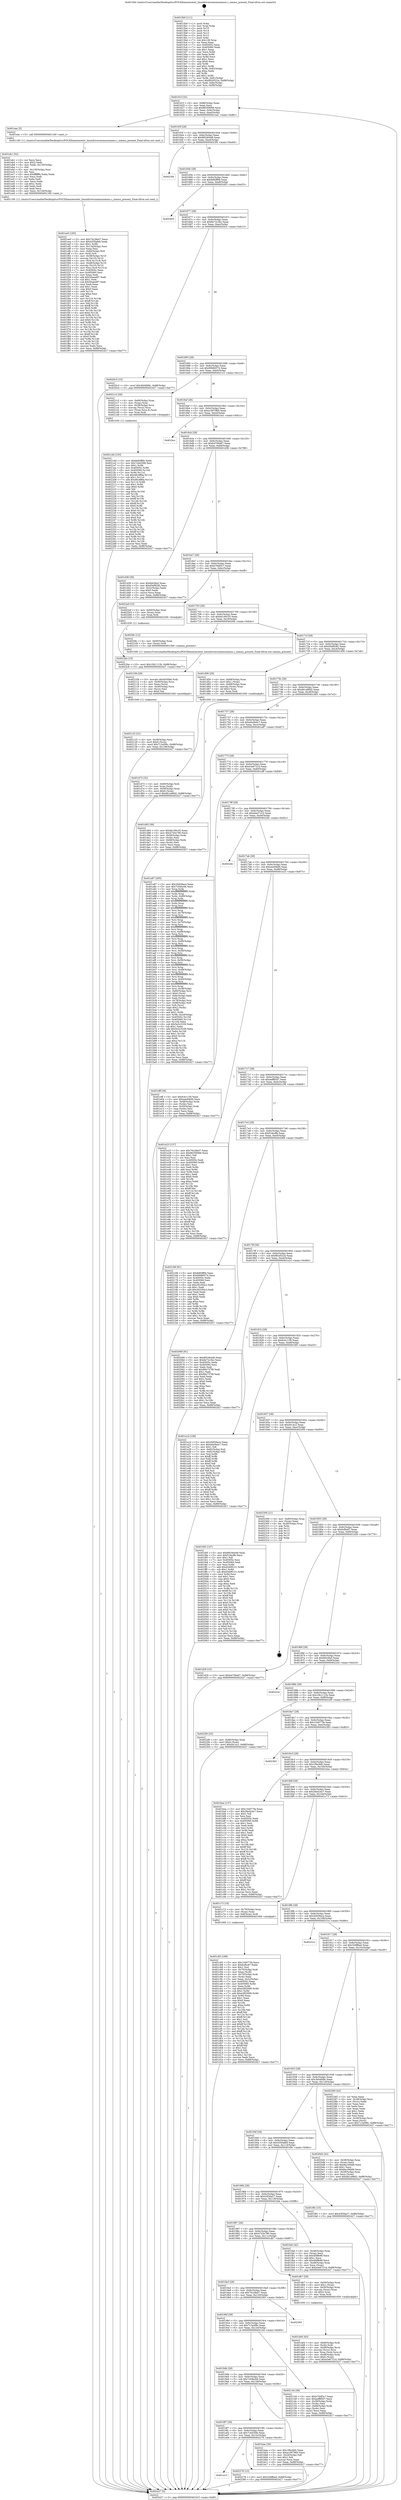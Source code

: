 digraph "0x4015b0" {
  label = "0x4015b0 (/mnt/c/Users/mathe/Desktop/tcc/POCII/binaries/extr_linuxdriversiommuiommu.c_iommu_present_Final-ollvm.out::main(0))"
  labelloc = "t"
  node[shape=record]

  Entry [label="",width=0.3,height=0.3,shape=circle,fillcolor=black,style=filled]
  "0x40161f" [label="{
     0x40161f [32]\l
     | [instrs]\l
     &nbsp;&nbsp;0x40161f \<+6\>: mov -0x88(%rbp),%eax\l
     &nbsp;&nbsp;0x401625 \<+2\>: mov %eax,%ecx\l
     &nbsp;&nbsp;0x401627 \<+6\>: sub $0x86359066,%ecx\l
     &nbsp;&nbsp;0x40162d \<+6\>: mov %eax,-0x9c(%rbp)\l
     &nbsp;&nbsp;0x401633 \<+6\>: mov %ecx,-0xa0(%rbp)\l
     &nbsp;&nbsp;0x401639 \<+6\>: je 0000000000401eac \<main+0x8fc\>\l
  }"]
  "0x401eac" [label="{
     0x401eac [5]\l
     | [instrs]\l
     &nbsp;&nbsp;0x401eac \<+5\>: call 0000000000401160 \<next_i\>\l
     | [calls]\l
     &nbsp;&nbsp;0x401160 \{1\} (/mnt/c/Users/mathe/Desktop/tcc/POCII/binaries/extr_linuxdriversiommuiommu.c_iommu_present_Final-ollvm.out::next_i)\l
  }"]
  "0x40163f" [label="{
     0x40163f [28]\l
     | [instrs]\l
     &nbsp;&nbsp;0x40163f \<+5\>: jmp 0000000000401644 \<main+0x94\>\l
     &nbsp;&nbsp;0x401644 \<+6\>: mov -0x9c(%rbp),%eax\l
     &nbsp;&nbsp;0x40164a \<+5\>: sub $0x89246448,%eax\l
     &nbsp;&nbsp;0x40164f \<+6\>: mov %eax,-0xa4(%rbp)\l
     &nbsp;&nbsp;0x401655 \<+6\>: je 00000000004023f4 \<main+0xe44\>\l
  }"]
  Exit [label="",width=0.3,height=0.3,shape=circle,fillcolor=black,style=filled,peripheries=2]
  "0x4023f4" [label="{
     0x4023f4\l
  }", style=dashed]
  "0x40165b" [label="{
     0x40165b [28]\l
     | [instrs]\l
     &nbsp;&nbsp;0x40165b \<+5\>: jmp 0000000000401660 \<main+0xb0\>\l
     &nbsp;&nbsp;0x401660 \<+6\>: mov -0x9c(%rbp),%eax\l
     &nbsp;&nbsp;0x401666 \<+5\>: sub $0x8df2ff0b,%eax\l
     &nbsp;&nbsp;0x40166b \<+6\>: mov %eax,-0xa8(%rbp)\l
     &nbsp;&nbsp;0x401671 \<+6\>: je 0000000000402403 \<main+0xe53\>\l
  }"]
  "0x4022be" [label="{
     0x4022be [15]\l
     | [instrs]\l
     &nbsp;&nbsp;0x4022be \<+10\>: movl $0x10b1112b,-0x88(%rbp)\l
     &nbsp;&nbsp;0x4022c8 \<+5\>: jmp 0000000000402427 \<main+0xe77\>\l
  }"]
  "0x402403" [label="{
     0x402403\l
  }", style=dashed]
  "0x401677" [label="{
     0x401677 [28]\l
     | [instrs]\l
     &nbsp;&nbsp;0x401677 \<+5\>: jmp 000000000040167c \<main+0xcc\>\l
     &nbsp;&nbsp;0x40167c \<+6\>: mov -0x9c(%rbp),%eax\l
     &nbsp;&nbsp;0x401682 \<+5\>: sub $0x8e72c3bc,%eax\l
     &nbsp;&nbsp;0x401687 \<+6\>: mov %eax,-0xac(%rbp)\l
     &nbsp;&nbsp;0x40168d \<+6\>: je 00000000004020c3 \<main+0xb13\>\l
  }"]
  "0x401a13" [label="{
     0x401a13\l
  }", style=dashed]
  "0x4020c3" [label="{
     0x4020c3 [15]\l
     | [instrs]\l
     &nbsp;&nbsp;0x4020c3 \<+10\>: movl $0x3b04fd9c,-0x88(%rbp)\l
     &nbsp;&nbsp;0x4020cd \<+5\>: jmp 0000000000402427 \<main+0xe77\>\l
  }"]
  "0x401693" [label="{
     0x401693 [28]\l
     | [instrs]\l
     &nbsp;&nbsp;0x401693 \<+5\>: jmp 0000000000401698 \<main+0xe8\>\l
     &nbsp;&nbsp;0x401698 \<+6\>: mov -0x9c(%rbp),%eax\l
     &nbsp;&nbsp;0x40169e \<+5\>: sub $0x90666574,%eax\l
     &nbsp;&nbsp;0x4016a3 \<+6\>: mov %eax,-0xb0(%rbp)\l
     &nbsp;&nbsp;0x4016a9 \<+6\>: je 00000000004021c3 \<main+0xc13\>\l
  }"]
  "0x402276" [label="{
     0x402276 [15]\l
     | [instrs]\l
     &nbsp;&nbsp;0x402276 \<+10\>: movl $0x326ffba4,-0x88(%rbp)\l
     &nbsp;&nbsp;0x402280 \<+5\>: jmp 0000000000402427 \<main+0xe77\>\l
  }"]
  "0x4021c3" [label="{
     0x4021c3 [26]\l
     | [instrs]\l
     &nbsp;&nbsp;0x4021c3 \<+4\>: mov -0x60(%rbp),%rax\l
     &nbsp;&nbsp;0x4021c7 \<+3\>: mov (%rax),%rax\l
     &nbsp;&nbsp;0x4021ca \<+4\>: mov -0x38(%rbp),%rcx\l
     &nbsp;&nbsp;0x4021ce \<+3\>: movslq (%rcx),%rcx\l
     &nbsp;&nbsp;0x4021d1 \<+4\>: mov (%rax,%rcx,8),%rax\l
     &nbsp;&nbsp;0x4021d5 \<+3\>: mov %rax,%rdi\l
     &nbsp;&nbsp;0x4021d8 \<+5\>: call 0000000000401030 \<free@plt\>\l
     | [calls]\l
     &nbsp;&nbsp;0x401030 \{1\} (unknown)\l
  }"]
  "0x4016af" [label="{
     0x4016af [28]\l
     | [instrs]\l
     &nbsp;&nbsp;0x4016af \<+5\>: jmp 00000000004016b4 \<main+0x104\>\l
     &nbsp;&nbsp;0x4016b4 \<+6\>: mov -0x9c(%rbp),%eax\l
     &nbsp;&nbsp;0x4016ba \<+5\>: sub $0xa1907960,%eax\l
     &nbsp;&nbsp;0x4016bf \<+6\>: mov %eax,-0xb4(%rbp)\l
     &nbsp;&nbsp;0x4016c5 \<+6\>: je 0000000000401bcc \<main+0x61c\>\l
  }"]
  "0x4021dd" [label="{
     0x4021dd [153]\l
     | [instrs]\l
     &nbsp;&nbsp;0x4021dd \<+5\>: mov $0x8df2ff0b,%edx\l
     &nbsp;&nbsp;0x4021e2 \<+5\>: mov $0x7cb435fd,%esi\l
     &nbsp;&nbsp;0x4021e7 \<+3\>: mov $0x1,%r8b\l
     &nbsp;&nbsp;0x4021ea \<+8\>: mov 0x40505c,%r9d\l
     &nbsp;&nbsp;0x4021f2 \<+8\>: mov 0x405060,%r10d\l
     &nbsp;&nbsp;0x4021fa \<+3\>: mov %r9d,%r11d\l
     &nbsp;&nbsp;0x4021fd \<+7\>: sub $0x48c4ffda,%r11d\l
     &nbsp;&nbsp;0x402204 \<+4\>: sub $0x1,%r11d\l
     &nbsp;&nbsp;0x402208 \<+7\>: add $0x48c4ffda,%r11d\l
     &nbsp;&nbsp;0x40220f \<+4\>: imul %r11d,%r9d\l
     &nbsp;&nbsp;0x402213 \<+4\>: and $0x1,%r9d\l
     &nbsp;&nbsp;0x402217 \<+4\>: cmp $0x0,%r9d\l
     &nbsp;&nbsp;0x40221b \<+3\>: sete %bl\l
     &nbsp;&nbsp;0x40221e \<+4\>: cmp $0xa,%r10d\l
     &nbsp;&nbsp;0x402222 \<+4\>: setl %r14b\l
     &nbsp;&nbsp;0x402226 \<+3\>: mov %bl,%r15b\l
     &nbsp;&nbsp;0x402229 \<+4\>: xor $0xff,%r15b\l
     &nbsp;&nbsp;0x40222d \<+3\>: mov %r14b,%r12b\l
     &nbsp;&nbsp;0x402230 \<+4\>: xor $0xff,%r12b\l
     &nbsp;&nbsp;0x402234 \<+4\>: xor $0x0,%r8b\l
     &nbsp;&nbsp;0x402238 \<+3\>: mov %r15b,%r13b\l
     &nbsp;&nbsp;0x40223b \<+4\>: and $0x0,%r13b\l
     &nbsp;&nbsp;0x40223f \<+3\>: and %r8b,%bl\l
     &nbsp;&nbsp;0x402242 \<+3\>: mov %r12b,%al\l
     &nbsp;&nbsp;0x402245 \<+2\>: and $0x0,%al\l
     &nbsp;&nbsp;0x402247 \<+3\>: and %r8b,%r14b\l
     &nbsp;&nbsp;0x40224a \<+3\>: or %bl,%r13b\l
     &nbsp;&nbsp;0x40224d \<+3\>: or %r14b,%al\l
     &nbsp;&nbsp;0x402250 \<+3\>: xor %al,%r13b\l
     &nbsp;&nbsp;0x402253 \<+3\>: or %r12b,%r15b\l
     &nbsp;&nbsp;0x402256 \<+4\>: xor $0xff,%r15b\l
     &nbsp;&nbsp;0x40225a \<+4\>: or $0x0,%r8b\l
     &nbsp;&nbsp;0x40225e \<+3\>: and %r8b,%r15b\l
     &nbsp;&nbsp;0x402261 \<+3\>: or %r15b,%r13b\l
     &nbsp;&nbsp;0x402264 \<+4\>: test $0x1,%r13b\l
     &nbsp;&nbsp;0x402268 \<+3\>: cmovne %esi,%edx\l
     &nbsp;&nbsp;0x40226b \<+6\>: mov %edx,-0x88(%rbp)\l
     &nbsp;&nbsp;0x402271 \<+5\>: jmp 0000000000402427 \<main+0xe77\>\l
  }"]
  "0x401bcc" [label="{
     0x401bcc\l
  }", style=dashed]
  "0x4016cb" [label="{
     0x4016cb [28]\l
     | [instrs]\l
     &nbsp;&nbsp;0x4016cb \<+5\>: jmp 00000000004016d0 \<main+0x120\>\l
     &nbsp;&nbsp;0x4016d0 \<+6\>: mov -0x9c(%rbp),%eax\l
     &nbsp;&nbsp;0x4016d6 \<+5\>: sub $0xb4709a67,%eax\l
     &nbsp;&nbsp;0x4016db \<+6\>: mov %eax,-0xb8(%rbp)\l
     &nbsp;&nbsp;0x4016e1 \<+6\>: je 0000000000401d38 \<main+0x788\>\l
  }"]
  "0x402125" [label="{
     0x402125 [31]\l
     | [instrs]\l
     &nbsp;&nbsp;0x402125 \<+4\>: mov -0x38(%rbp),%rcx\l
     &nbsp;&nbsp;0x402129 \<+6\>: movl $0x0,(%rcx)\l
     &nbsp;&nbsp;0x40212f \<+10\>: movl $0x713a5f9c,-0x88(%rbp)\l
     &nbsp;&nbsp;0x402139 \<+6\>: mov %eax,-0x138(%rbp)\l
     &nbsp;&nbsp;0x40213f \<+5\>: jmp 0000000000402427 \<main+0xe77\>\l
  }"]
  "0x401d38" [label="{
     0x401d38 [30]\l
     | [instrs]\l
     &nbsp;&nbsp;0x401d38 \<+5\>: mov $0xfd428a5,%eax\l
     &nbsp;&nbsp;0x401d3d \<+5\>: mov $0xd5ef9282,%ecx\l
     &nbsp;&nbsp;0x401d42 \<+3\>: mov -0x2c(%rbp),%edx\l
     &nbsp;&nbsp;0x401d45 \<+3\>: cmp $0x0,%edx\l
     &nbsp;&nbsp;0x401d48 \<+3\>: cmove %ecx,%eax\l
     &nbsp;&nbsp;0x401d4b \<+6\>: mov %eax,-0x88(%rbp)\l
     &nbsp;&nbsp;0x401d51 \<+5\>: jmp 0000000000402427 \<main+0xe77\>\l
  }"]
  "0x4016e7" [label="{
     0x4016e7 [28]\l
     | [instrs]\l
     &nbsp;&nbsp;0x4016e7 \<+5\>: jmp 00000000004016ec \<main+0x13c\>\l
     &nbsp;&nbsp;0x4016ec \<+6\>: mov -0x9c(%rbp),%eax\l
     &nbsp;&nbsp;0x4016f2 \<+5\>: sub $0xb76df3c7,%eax\l
     &nbsp;&nbsp;0x4016f7 \<+6\>: mov %eax,-0xbc(%rbp)\l
     &nbsp;&nbsp;0x4016fd \<+6\>: je 00000000004022af \<main+0xcff\>\l
  }"]
  "0x402108" [label="{
     0x402108 [29]\l
     | [instrs]\l
     &nbsp;&nbsp;0x402108 \<+10\>: movabs $0x4030b6,%rdi\l
     &nbsp;&nbsp;0x402112 \<+4\>: mov -0x40(%rbp),%rcx\l
     &nbsp;&nbsp;0x402116 \<+2\>: mov %eax,(%rcx)\l
     &nbsp;&nbsp;0x402118 \<+4\>: mov -0x40(%rbp),%rcx\l
     &nbsp;&nbsp;0x40211c \<+2\>: mov (%rcx),%esi\l
     &nbsp;&nbsp;0x40211e \<+2\>: mov $0x0,%al\l
     &nbsp;&nbsp;0x402120 \<+5\>: call 0000000000401040 \<printf@plt\>\l
     | [calls]\l
     &nbsp;&nbsp;0x401040 \{1\} (unknown)\l
  }"]
  "0x4022af" [label="{
     0x4022af [15]\l
     | [instrs]\l
     &nbsp;&nbsp;0x4022af \<+4\>: mov -0x60(%rbp),%rax\l
     &nbsp;&nbsp;0x4022b3 \<+3\>: mov (%rax),%rax\l
     &nbsp;&nbsp;0x4022b6 \<+3\>: mov %rax,%rdi\l
     &nbsp;&nbsp;0x4022b9 \<+5\>: call 0000000000401030 \<free@plt\>\l
     | [calls]\l
     &nbsp;&nbsp;0x401030 \{1\} (unknown)\l
  }"]
  "0x401703" [label="{
     0x401703 [28]\l
     | [instrs]\l
     &nbsp;&nbsp;0x401703 \<+5\>: jmp 0000000000401708 \<main+0x158\>\l
     &nbsp;&nbsp;0x401708 \<+6\>: mov -0x9c(%rbp),%eax\l
     &nbsp;&nbsp;0x40170e \<+5\>: sub $0xbb190c35,%eax\l
     &nbsp;&nbsp;0x401713 \<+6\>: mov %eax,-0xc0(%rbp)\l
     &nbsp;&nbsp;0x401719 \<+6\>: je 00000000004020fc \<main+0xb4c\>\l
  }"]
  "0x401ee5" [label="{
     0x401ee5 [183]\l
     | [instrs]\l
     &nbsp;&nbsp;0x401ee5 \<+5\>: mov $0x70c28a57,%ecx\l
     &nbsp;&nbsp;0x401eea \<+5\>: mov $0x4350afe8,%edx\l
     &nbsp;&nbsp;0x401eef \<+3\>: mov $0x1,%r8b\l
     &nbsp;&nbsp;0x401ef2 \<+6\>: mov -0x134(%rbp),%esi\l
     &nbsp;&nbsp;0x401ef8 \<+3\>: imul %eax,%esi\l
     &nbsp;&nbsp;0x401efb \<+4\>: mov -0x60(%rbp),%r9\l
     &nbsp;&nbsp;0x401eff \<+3\>: mov (%r9),%r9\l
     &nbsp;&nbsp;0x401f02 \<+4\>: mov -0x58(%rbp),%r10\l
     &nbsp;&nbsp;0x401f06 \<+3\>: movslq (%r10),%r10\l
     &nbsp;&nbsp;0x401f09 \<+4\>: mov (%r9,%r10,8),%r9\l
     &nbsp;&nbsp;0x401f0d \<+4\>: mov -0x48(%rbp),%r10\l
     &nbsp;&nbsp;0x401f11 \<+3\>: movslq (%r10),%r10\l
     &nbsp;&nbsp;0x401f14 \<+4\>: mov %esi,(%r9,%r10,4)\l
     &nbsp;&nbsp;0x401f18 \<+7\>: mov 0x40505c,%eax\l
     &nbsp;&nbsp;0x401f1f \<+7\>: mov 0x405060,%esi\l
     &nbsp;&nbsp;0x401f26 \<+2\>: mov %eax,%edi\l
     &nbsp;&nbsp;0x401f28 \<+6\>: add $0x50aee6f7,%edi\l
     &nbsp;&nbsp;0x401f2e \<+3\>: sub $0x1,%edi\l
     &nbsp;&nbsp;0x401f31 \<+6\>: sub $0x50aee6f7,%edi\l
     &nbsp;&nbsp;0x401f37 \<+3\>: imul %edi,%eax\l
     &nbsp;&nbsp;0x401f3a \<+3\>: and $0x1,%eax\l
     &nbsp;&nbsp;0x401f3d \<+3\>: cmp $0x0,%eax\l
     &nbsp;&nbsp;0x401f40 \<+4\>: sete %r11b\l
     &nbsp;&nbsp;0x401f44 \<+3\>: cmp $0xa,%esi\l
     &nbsp;&nbsp;0x401f47 \<+3\>: setl %bl\l
     &nbsp;&nbsp;0x401f4a \<+3\>: mov %r11b,%r14b\l
     &nbsp;&nbsp;0x401f4d \<+4\>: xor $0xff,%r14b\l
     &nbsp;&nbsp;0x401f51 \<+3\>: mov %bl,%r15b\l
     &nbsp;&nbsp;0x401f54 \<+4\>: xor $0xff,%r15b\l
     &nbsp;&nbsp;0x401f58 \<+4\>: xor $0x0,%r8b\l
     &nbsp;&nbsp;0x401f5c \<+3\>: mov %r14b,%r12b\l
     &nbsp;&nbsp;0x401f5f \<+4\>: and $0x0,%r12b\l
     &nbsp;&nbsp;0x401f63 \<+3\>: and %r8b,%r11b\l
     &nbsp;&nbsp;0x401f66 \<+3\>: mov %r15b,%r13b\l
     &nbsp;&nbsp;0x401f69 \<+4\>: and $0x0,%r13b\l
     &nbsp;&nbsp;0x401f6d \<+3\>: and %r8b,%bl\l
     &nbsp;&nbsp;0x401f70 \<+3\>: or %r11b,%r12b\l
     &nbsp;&nbsp;0x401f73 \<+3\>: or %bl,%r13b\l
     &nbsp;&nbsp;0x401f76 \<+3\>: xor %r13b,%r12b\l
     &nbsp;&nbsp;0x401f79 \<+3\>: or %r15b,%r14b\l
     &nbsp;&nbsp;0x401f7c \<+4\>: xor $0xff,%r14b\l
     &nbsp;&nbsp;0x401f80 \<+4\>: or $0x0,%r8b\l
     &nbsp;&nbsp;0x401f84 \<+3\>: and %r8b,%r14b\l
     &nbsp;&nbsp;0x401f87 \<+3\>: or %r14b,%r12b\l
     &nbsp;&nbsp;0x401f8a \<+4\>: test $0x1,%r12b\l
     &nbsp;&nbsp;0x401f8e \<+3\>: cmovne %edx,%ecx\l
     &nbsp;&nbsp;0x401f91 \<+6\>: mov %ecx,-0x88(%rbp)\l
     &nbsp;&nbsp;0x401f97 \<+5\>: jmp 0000000000402427 \<main+0xe77\>\l
  }"]
  "0x4020fc" [label="{
     0x4020fc [12]\l
     | [instrs]\l
     &nbsp;&nbsp;0x4020fc \<+4\>: mov -0x60(%rbp),%rax\l
     &nbsp;&nbsp;0x402100 \<+3\>: mov (%rax),%rdi\l
     &nbsp;&nbsp;0x402103 \<+5\>: call 0000000000401590 \<iommu_present\>\l
     | [calls]\l
     &nbsp;&nbsp;0x401590 \{1\} (/mnt/c/Users/mathe/Desktop/tcc/POCII/binaries/extr_linuxdriversiommuiommu.c_iommu_present_Final-ollvm.out::iommu_present)\l
  }"]
  "0x40171f" [label="{
     0x40171f [28]\l
     | [instrs]\l
     &nbsp;&nbsp;0x40171f \<+5\>: jmp 0000000000401724 \<main+0x174\>\l
     &nbsp;&nbsp;0x401724 \<+6\>: mov -0x9c(%rbp),%eax\l
     &nbsp;&nbsp;0x40172a \<+5\>: sub $0xd5ef9282,%eax\l
     &nbsp;&nbsp;0x40172f \<+6\>: mov %eax,-0xc4(%rbp)\l
     &nbsp;&nbsp;0x401735 \<+6\>: je 0000000000401d56 \<main+0x7a6\>\l
  }"]
  "0x401eb1" [label="{
     0x401eb1 [52]\l
     | [instrs]\l
     &nbsp;&nbsp;0x401eb1 \<+2\>: xor %ecx,%ecx\l
     &nbsp;&nbsp;0x401eb3 \<+5\>: mov $0x2,%edx\l
     &nbsp;&nbsp;0x401eb8 \<+6\>: mov %edx,-0x130(%rbp)\l
     &nbsp;&nbsp;0x401ebe \<+1\>: cltd\l
     &nbsp;&nbsp;0x401ebf \<+6\>: mov -0x130(%rbp),%esi\l
     &nbsp;&nbsp;0x401ec5 \<+2\>: idiv %esi\l
     &nbsp;&nbsp;0x401ec7 \<+6\>: imul $0xfffffffe,%edx,%edx\l
     &nbsp;&nbsp;0x401ecd \<+2\>: mov %ecx,%edi\l
     &nbsp;&nbsp;0x401ecf \<+2\>: sub %edx,%edi\l
     &nbsp;&nbsp;0x401ed1 \<+2\>: mov %ecx,%edx\l
     &nbsp;&nbsp;0x401ed3 \<+3\>: sub $0x1,%edx\l
     &nbsp;&nbsp;0x401ed6 \<+2\>: add %edx,%edi\l
     &nbsp;&nbsp;0x401ed8 \<+2\>: sub %edi,%ecx\l
     &nbsp;&nbsp;0x401eda \<+6\>: mov %ecx,-0x134(%rbp)\l
     &nbsp;&nbsp;0x401ee0 \<+5\>: call 0000000000401160 \<next_i\>\l
     | [calls]\l
     &nbsp;&nbsp;0x401160 \{1\} (/mnt/c/Users/mathe/Desktop/tcc/POCII/binaries/extr_linuxdriversiommuiommu.c_iommu_present_Final-ollvm.out::next_i)\l
  }"]
  "0x401d56" [label="{
     0x401d56 [29]\l
     | [instrs]\l
     &nbsp;&nbsp;0x401d56 \<+4\>: mov -0x68(%rbp),%rax\l
     &nbsp;&nbsp;0x401d5a \<+6\>: movl $0x1,(%rax)\l
     &nbsp;&nbsp;0x401d60 \<+4\>: mov -0x68(%rbp),%rax\l
     &nbsp;&nbsp;0x401d64 \<+3\>: movslq (%rax),%rax\l
     &nbsp;&nbsp;0x401d67 \<+4\>: shl $0x3,%rax\l
     &nbsp;&nbsp;0x401d6b \<+3\>: mov %rax,%rdi\l
     &nbsp;&nbsp;0x401d6e \<+5\>: call 0000000000401050 \<malloc@plt\>\l
     | [calls]\l
     &nbsp;&nbsp;0x401050 \{1\} (unknown)\l
  }"]
  "0x40173b" [label="{
     0x40173b [28]\l
     | [instrs]\l
     &nbsp;&nbsp;0x40173b \<+5\>: jmp 0000000000401740 \<main+0x190\>\l
     &nbsp;&nbsp;0x401740 \<+6\>: mov -0x9c(%rbp),%eax\l
     &nbsp;&nbsp;0x401746 \<+5\>: sub $0xdb1a98d2,%eax\l
     &nbsp;&nbsp;0x40174b \<+6\>: mov %eax,-0xc8(%rbp)\l
     &nbsp;&nbsp;0x401751 \<+6\>: je 0000000000401d93 \<main+0x7e3\>\l
  }"]
  "0x401dd4" [label="{
     0x401dd4 [43]\l
     | [instrs]\l
     &nbsp;&nbsp;0x401dd4 \<+4\>: mov -0x60(%rbp),%rdi\l
     &nbsp;&nbsp;0x401dd8 \<+3\>: mov (%rdi),%rdi\l
     &nbsp;&nbsp;0x401ddb \<+4\>: mov -0x58(%rbp),%rcx\l
     &nbsp;&nbsp;0x401ddf \<+3\>: movslq (%rcx),%rcx\l
     &nbsp;&nbsp;0x401de2 \<+4\>: mov %rax,(%rdi,%rcx,8)\l
     &nbsp;&nbsp;0x401de6 \<+4\>: mov -0x48(%rbp),%rax\l
     &nbsp;&nbsp;0x401dea \<+6\>: movl $0x0,(%rax)\l
     &nbsp;&nbsp;0x401df0 \<+10\>: movl $0xe3e6721d,-0x88(%rbp)\l
     &nbsp;&nbsp;0x401dfa \<+5\>: jmp 0000000000402427 \<main+0xe77\>\l
  }"]
  "0x401d93" [label="{
     0x401d93 [36]\l
     | [instrs]\l
     &nbsp;&nbsp;0x401d93 \<+5\>: mov $0xbb190c35,%eax\l
     &nbsp;&nbsp;0x401d98 \<+5\>: mov $0x4745e780,%ecx\l
     &nbsp;&nbsp;0x401d9d \<+4\>: mov -0x58(%rbp),%rdx\l
     &nbsp;&nbsp;0x401da1 \<+2\>: mov (%rdx),%esi\l
     &nbsp;&nbsp;0x401da3 \<+4\>: mov -0x68(%rbp),%rdx\l
     &nbsp;&nbsp;0x401da7 \<+2\>: cmp (%rdx),%esi\l
     &nbsp;&nbsp;0x401da9 \<+3\>: cmovl %ecx,%eax\l
     &nbsp;&nbsp;0x401dac \<+6\>: mov %eax,-0x88(%rbp)\l
     &nbsp;&nbsp;0x401db2 \<+5\>: jmp 0000000000402427 \<main+0xe77\>\l
  }"]
  "0x401757" [label="{
     0x401757 [28]\l
     | [instrs]\l
     &nbsp;&nbsp;0x401757 \<+5\>: jmp 000000000040175c \<main+0x1ac\>\l
     &nbsp;&nbsp;0x40175c \<+6\>: mov -0x9c(%rbp),%eax\l
     &nbsp;&nbsp;0x401762 \<+5\>: sub $0xe0a5bdc7,%eax\l
     &nbsp;&nbsp;0x401767 \<+6\>: mov %eax,-0xcc(%rbp)\l
     &nbsp;&nbsp;0x40176d \<+6\>: je 0000000000401a87 \<main+0x4d7\>\l
  }"]
  "0x401d73" [label="{
     0x401d73 [32]\l
     | [instrs]\l
     &nbsp;&nbsp;0x401d73 \<+4\>: mov -0x60(%rbp),%rdi\l
     &nbsp;&nbsp;0x401d77 \<+3\>: mov %rax,(%rdi)\l
     &nbsp;&nbsp;0x401d7a \<+4\>: mov -0x58(%rbp),%rax\l
     &nbsp;&nbsp;0x401d7e \<+6\>: movl $0x0,(%rax)\l
     &nbsp;&nbsp;0x401d84 \<+10\>: movl $0xdb1a98d2,-0x88(%rbp)\l
     &nbsp;&nbsp;0x401d8e \<+5\>: jmp 0000000000402427 \<main+0xe77\>\l
  }"]
  "0x401a87" [label="{
     0x401a87 [295]\l
     | [instrs]\l
     &nbsp;&nbsp;0x401a87 \<+5\>: mov $0x2b939ece,%eax\l
     &nbsp;&nbsp;0x401a8c \<+5\>: mov $0x7c04bc94,%ecx\l
     &nbsp;&nbsp;0x401a91 \<+3\>: mov %rsp,%rdx\l
     &nbsp;&nbsp;0x401a94 \<+4\>: add $0xfffffffffffffff0,%rdx\l
     &nbsp;&nbsp;0x401a98 \<+3\>: mov %rdx,%rsp\l
     &nbsp;&nbsp;0x401a9b \<+4\>: mov %rdx,-0x80(%rbp)\l
     &nbsp;&nbsp;0x401a9f \<+3\>: mov %rsp,%rdx\l
     &nbsp;&nbsp;0x401aa2 \<+4\>: add $0xfffffffffffffff0,%rdx\l
     &nbsp;&nbsp;0x401aa6 \<+3\>: mov %rdx,%rsp\l
     &nbsp;&nbsp;0x401aa9 \<+3\>: mov %rsp,%rsi\l
     &nbsp;&nbsp;0x401aac \<+4\>: add $0xfffffffffffffff0,%rsi\l
     &nbsp;&nbsp;0x401ab0 \<+3\>: mov %rsi,%rsp\l
     &nbsp;&nbsp;0x401ab3 \<+4\>: mov %rsi,-0x78(%rbp)\l
     &nbsp;&nbsp;0x401ab7 \<+3\>: mov %rsp,%rsi\l
     &nbsp;&nbsp;0x401aba \<+4\>: add $0xfffffffffffffff0,%rsi\l
     &nbsp;&nbsp;0x401abe \<+3\>: mov %rsi,%rsp\l
     &nbsp;&nbsp;0x401ac1 \<+4\>: mov %rsi,-0x70(%rbp)\l
     &nbsp;&nbsp;0x401ac5 \<+3\>: mov %rsp,%rsi\l
     &nbsp;&nbsp;0x401ac8 \<+4\>: add $0xfffffffffffffff0,%rsi\l
     &nbsp;&nbsp;0x401acc \<+3\>: mov %rsi,%rsp\l
     &nbsp;&nbsp;0x401acf \<+4\>: mov %rsi,-0x68(%rbp)\l
     &nbsp;&nbsp;0x401ad3 \<+3\>: mov %rsp,%rsi\l
     &nbsp;&nbsp;0x401ad6 \<+4\>: add $0xfffffffffffffff0,%rsi\l
     &nbsp;&nbsp;0x401ada \<+3\>: mov %rsi,%rsp\l
     &nbsp;&nbsp;0x401add \<+4\>: mov %rsi,-0x60(%rbp)\l
     &nbsp;&nbsp;0x401ae1 \<+3\>: mov %rsp,%rsi\l
     &nbsp;&nbsp;0x401ae4 \<+4\>: add $0xfffffffffffffff0,%rsi\l
     &nbsp;&nbsp;0x401ae8 \<+3\>: mov %rsi,%rsp\l
     &nbsp;&nbsp;0x401aeb \<+4\>: mov %rsi,-0x58(%rbp)\l
     &nbsp;&nbsp;0x401aef \<+3\>: mov %rsp,%rsi\l
     &nbsp;&nbsp;0x401af2 \<+4\>: add $0xfffffffffffffff0,%rsi\l
     &nbsp;&nbsp;0x401af6 \<+3\>: mov %rsi,%rsp\l
     &nbsp;&nbsp;0x401af9 \<+4\>: mov %rsi,-0x50(%rbp)\l
     &nbsp;&nbsp;0x401afd \<+3\>: mov %rsp,%rsi\l
     &nbsp;&nbsp;0x401b00 \<+4\>: add $0xfffffffffffffff0,%rsi\l
     &nbsp;&nbsp;0x401b04 \<+3\>: mov %rsi,%rsp\l
     &nbsp;&nbsp;0x401b07 \<+4\>: mov %rsi,-0x48(%rbp)\l
     &nbsp;&nbsp;0x401b0b \<+3\>: mov %rsp,%rsi\l
     &nbsp;&nbsp;0x401b0e \<+4\>: add $0xfffffffffffffff0,%rsi\l
     &nbsp;&nbsp;0x401b12 \<+3\>: mov %rsi,%rsp\l
     &nbsp;&nbsp;0x401b15 \<+4\>: mov %rsi,-0x40(%rbp)\l
     &nbsp;&nbsp;0x401b19 \<+3\>: mov %rsp,%rsi\l
     &nbsp;&nbsp;0x401b1c \<+4\>: add $0xfffffffffffffff0,%rsi\l
     &nbsp;&nbsp;0x401b20 \<+3\>: mov %rsi,%rsp\l
     &nbsp;&nbsp;0x401b23 \<+4\>: mov %rsi,-0x38(%rbp)\l
     &nbsp;&nbsp;0x401b27 \<+4\>: mov -0x80(%rbp),%rsi\l
     &nbsp;&nbsp;0x401b2b \<+6\>: movl $0x0,(%rsi)\l
     &nbsp;&nbsp;0x401b31 \<+6\>: mov -0x8c(%rbp),%edi\l
     &nbsp;&nbsp;0x401b37 \<+2\>: mov %edi,(%rdx)\l
     &nbsp;&nbsp;0x401b39 \<+4\>: mov -0x78(%rbp),%rsi\l
     &nbsp;&nbsp;0x401b3d \<+7\>: mov -0x98(%rbp),%r8\l
     &nbsp;&nbsp;0x401b44 \<+3\>: mov %r8,(%rsi)\l
     &nbsp;&nbsp;0x401b47 \<+3\>: cmpl $0x2,(%rdx)\l
     &nbsp;&nbsp;0x401b4a \<+4\>: setne %r9b\l
     &nbsp;&nbsp;0x401b4e \<+4\>: and $0x1,%r9b\l
     &nbsp;&nbsp;0x401b52 \<+4\>: mov %r9b,-0x2d(%rbp)\l
     &nbsp;&nbsp;0x401b56 \<+8\>: mov 0x40505c,%r10d\l
     &nbsp;&nbsp;0x401b5e \<+8\>: mov 0x405060,%r11d\l
     &nbsp;&nbsp;0x401b66 \<+3\>: mov %r10d,%ebx\l
     &nbsp;&nbsp;0x401b69 \<+6\>: sub $0x5e3c3339,%ebx\l
     &nbsp;&nbsp;0x401b6f \<+3\>: sub $0x1,%ebx\l
     &nbsp;&nbsp;0x401b72 \<+6\>: add $0x5e3c3339,%ebx\l
     &nbsp;&nbsp;0x401b78 \<+4\>: imul %ebx,%r10d\l
     &nbsp;&nbsp;0x401b7c \<+4\>: and $0x1,%r10d\l
     &nbsp;&nbsp;0x401b80 \<+4\>: cmp $0x0,%r10d\l
     &nbsp;&nbsp;0x401b84 \<+4\>: sete %r9b\l
     &nbsp;&nbsp;0x401b88 \<+4\>: cmp $0xa,%r11d\l
     &nbsp;&nbsp;0x401b8c \<+4\>: setl %r14b\l
     &nbsp;&nbsp;0x401b90 \<+3\>: mov %r9b,%r15b\l
     &nbsp;&nbsp;0x401b93 \<+3\>: and %r14b,%r15b\l
     &nbsp;&nbsp;0x401b96 \<+3\>: xor %r14b,%r9b\l
     &nbsp;&nbsp;0x401b99 \<+3\>: or %r9b,%r15b\l
     &nbsp;&nbsp;0x401b9c \<+4\>: test $0x1,%r15b\l
     &nbsp;&nbsp;0x401ba0 \<+3\>: cmovne %ecx,%eax\l
     &nbsp;&nbsp;0x401ba3 \<+6\>: mov %eax,-0x88(%rbp)\l
     &nbsp;&nbsp;0x401ba9 \<+5\>: jmp 0000000000402427 \<main+0xe77\>\l
  }"]
  "0x401773" [label="{
     0x401773 [28]\l
     | [instrs]\l
     &nbsp;&nbsp;0x401773 \<+5\>: jmp 0000000000401778 \<main+0x1c8\>\l
     &nbsp;&nbsp;0x401778 \<+6\>: mov -0x9c(%rbp),%eax\l
     &nbsp;&nbsp;0x40177e \<+5\>: sub $0xe3e6721d,%eax\l
     &nbsp;&nbsp;0x401783 \<+6\>: mov %eax,-0xd0(%rbp)\l
     &nbsp;&nbsp;0x401789 \<+6\>: je 0000000000401dff \<main+0x84f\>\l
  }"]
  "0x401c83" [label="{
     0x401c83 [166]\l
     | [instrs]\l
     &nbsp;&nbsp;0x401c83 \<+5\>: mov $0x154077fe,%ecx\l
     &nbsp;&nbsp;0x401c88 \<+5\>: mov $0x6cfbc87,%edx\l
     &nbsp;&nbsp;0x401c8d \<+3\>: mov $0x1,%sil\l
     &nbsp;&nbsp;0x401c90 \<+4\>: mov -0x70(%rbp),%rdi\l
     &nbsp;&nbsp;0x401c94 \<+2\>: mov %eax,(%rdi)\l
     &nbsp;&nbsp;0x401c96 \<+4\>: mov -0x70(%rbp),%rdi\l
     &nbsp;&nbsp;0x401c9a \<+2\>: mov (%rdi),%eax\l
     &nbsp;&nbsp;0x401c9c \<+3\>: mov %eax,-0x2c(%rbp)\l
     &nbsp;&nbsp;0x401c9f \<+7\>: mov 0x40505c,%eax\l
     &nbsp;&nbsp;0x401ca6 \<+8\>: mov 0x405060,%r8d\l
     &nbsp;&nbsp;0x401cae \<+3\>: mov %eax,%r9d\l
     &nbsp;&nbsp;0x401cb1 \<+7\>: sub $0xe2f02699,%r9d\l
     &nbsp;&nbsp;0x401cb8 \<+4\>: sub $0x1,%r9d\l
     &nbsp;&nbsp;0x401cbc \<+7\>: add $0xe2f02699,%r9d\l
     &nbsp;&nbsp;0x401cc3 \<+4\>: imul %r9d,%eax\l
     &nbsp;&nbsp;0x401cc7 \<+3\>: and $0x1,%eax\l
     &nbsp;&nbsp;0x401cca \<+3\>: cmp $0x0,%eax\l
     &nbsp;&nbsp;0x401ccd \<+4\>: sete %r10b\l
     &nbsp;&nbsp;0x401cd1 \<+4\>: cmp $0xa,%r8d\l
     &nbsp;&nbsp;0x401cd5 \<+4\>: setl %r11b\l
     &nbsp;&nbsp;0x401cd9 \<+3\>: mov %r10b,%bl\l
     &nbsp;&nbsp;0x401cdc \<+3\>: xor $0xff,%bl\l
     &nbsp;&nbsp;0x401cdf \<+3\>: mov %r11b,%r14b\l
     &nbsp;&nbsp;0x401ce2 \<+4\>: xor $0xff,%r14b\l
     &nbsp;&nbsp;0x401ce6 \<+4\>: xor $0x1,%sil\l
     &nbsp;&nbsp;0x401cea \<+3\>: mov %bl,%r15b\l
     &nbsp;&nbsp;0x401ced \<+4\>: and $0xff,%r15b\l
     &nbsp;&nbsp;0x401cf1 \<+3\>: and %sil,%r10b\l
     &nbsp;&nbsp;0x401cf4 \<+3\>: mov %r14b,%r12b\l
     &nbsp;&nbsp;0x401cf7 \<+4\>: and $0xff,%r12b\l
     &nbsp;&nbsp;0x401cfb \<+3\>: and %sil,%r11b\l
     &nbsp;&nbsp;0x401cfe \<+3\>: or %r10b,%r15b\l
     &nbsp;&nbsp;0x401d01 \<+3\>: or %r11b,%r12b\l
     &nbsp;&nbsp;0x401d04 \<+3\>: xor %r12b,%r15b\l
     &nbsp;&nbsp;0x401d07 \<+3\>: or %r14b,%bl\l
     &nbsp;&nbsp;0x401d0a \<+3\>: xor $0xff,%bl\l
     &nbsp;&nbsp;0x401d0d \<+4\>: or $0x1,%sil\l
     &nbsp;&nbsp;0x401d11 \<+3\>: and %sil,%bl\l
     &nbsp;&nbsp;0x401d14 \<+3\>: or %bl,%r15b\l
     &nbsp;&nbsp;0x401d17 \<+4\>: test $0x1,%r15b\l
     &nbsp;&nbsp;0x401d1b \<+3\>: cmovne %edx,%ecx\l
     &nbsp;&nbsp;0x401d1e \<+6\>: mov %ecx,-0x88(%rbp)\l
     &nbsp;&nbsp;0x401d24 \<+5\>: jmp 0000000000402427 \<main+0xe77\>\l
  }"]
  "0x401dff" [label="{
     0x401dff [36]\l
     | [instrs]\l
     &nbsp;&nbsp;0x401dff \<+5\>: mov $0xfc4c11f0,%eax\l
     &nbsp;&nbsp;0x401e04 \<+5\>: mov $0xeee94bf4,%ecx\l
     &nbsp;&nbsp;0x401e09 \<+4\>: mov -0x48(%rbp),%rdx\l
     &nbsp;&nbsp;0x401e0d \<+2\>: mov (%rdx),%esi\l
     &nbsp;&nbsp;0x401e0f \<+4\>: mov -0x50(%rbp),%rdx\l
     &nbsp;&nbsp;0x401e13 \<+2\>: cmp (%rdx),%esi\l
     &nbsp;&nbsp;0x401e15 \<+3\>: cmovl %ecx,%eax\l
     &nbsp;&nbsp;0x401e18 \<+6\>: mov %eax,-0x88(%rbp)\l
     &nbsp;&nbsp;0x401e1e \<+5\>: jmp 0000000000402427 \<main+0xe77\>\l
  }"]
  "0x40178f" [label="{
     0x40178f [28]\l
     | [instrs]\l
     &nbsp;&nbsp;0x40178f \<+5\>: jmp 0000000000401794 \<main+0x1e4\>\l
     &nbsp;&nbsp;0x401794 \<+6\>: mov -0x9c(%rbp),%eax\l
     &nbsp;&nbsp;0x40179a \<+5\>: sub $0xeba37c22,%eax\l
     &nbsp;&nbsp;0x40179f \<+6\>: mov %eax,-0xd4(%rbp)\l
     &nbsp;&nbsp;0x4017a5 \<+6\>: je 00000000004022dc \<main+0xd2c\>\l
  }"]
  "0x4019f7" [label="{
     0x4019f7 [28]\l
     | [instrs]\l
     &nbsp;&nbsp;0x4019f7 \<+5\>: jmp 00000000004019fc \<main+0x44c\>\l
     &nbsp;&nbsp;0x4019fc \<+6\>: mov -0x9c(%rbp),%eax\l
     &nbsp;&nbsp;0x401a02 \<+5\>: sub $0x7cb435fd,%eax\l
     &nbsp;&nbsp;0x401a07 \<+6\>: mov %eax,-0x12c(%rbp)\l
     &nbsp;&nbsp;0x401a0d \<+6\>: je 0000000000402276 \<main+0xcc6\>\l
  }"]
  "0x4022dc" [label="{
     0x4022dc\l
  }", style=dashed]
  "0x4017ab" [label="{
     0x4017ab [28]\l
     | [instrs]\l
     &nbsp;&nbsp;0x4017ab \<+5\>: jmp 00000000004017b0 \<main+0x200\>\l
     &nbsp;&nbsp;0x4017b0 \<+6\>: mov -0x9c(%rbp),%eax\l
     &nbsp;&nbsp;0x4017b6 \<+5\>: sub $0xeee94bf4,%eax\l
     &nbsp;&nbsp;0x4017bb \<+6\>: mov %eax,-0xd8(%rbp)\l
     &nbsp;&nbsp;0x4017c1 \<+6\>: je 0000000000401e23 \<main+0x873\>\l
  }"]
  "0x401bae" [label="{
     0x401bae [30]\l
     | [instrs]\l
     &nbsp;&nbsp;0x401bae \<+5\>: mov $0x1f9a3bfc,%eax\l
     &nbsp;&nbsp;0x401bb3 \<+5\>: mov $0xa1907960,%ecx\l
     &nbsp;&nbsp;0x401bb8 \<+3\>: mov -0x2d(%rbp),%dl\l
     &nbsp;&nbsp;0x401bbb \<+3\>: test $0x1,%dl\l
     &nbsp;&nbsp;0x401bbe \<+3\>: cmovne %ecx,%eax\l
     &nbsp;&nbsp;0x401bc1 \<+6\>: mov %eax,-0x88(%rbp)\l
     &nbsp;&nbsp;0x401bc7 \<+5\>: jmp 0000000000402427 \<main+0xe77\>\l
  }"]
  "0x401e23" [label="{
     0x401e23 [137]\l
     | [instrs]\l
     &nbsp;&nbsp;0x401e23 \<+5\>: mov $0x70c28a57,%eax\l
     &nbsp;&nbsp;0x401e28 \<+5\>: mov $0x86359066,%ecx\l
     &nbsp;&nbsp;0x401e2d \<+2\>: mov $0x1,%dl\l
     &nbsp;&nbsp;0x401e2f \<+2\>: xor %esi,%esi\l
     &nbsp;&nbsp;0x401e31 \<+7\>: mov 0x40505c,%edi\l
     &nbsp;&nbsp;0x401e38 \<+8\>: mov 0x405060,%r8d\l
     &nbsp;&nbsp;0x401e40 \<+3\>: sub $0x1,%esi\l
     &nbsp;&nbsp;0x401e43 \<+3\>: mov %edi,%r9d\l
     &nbsp;&nbsp;0x401e46 \<+3\>: add %esi,%r9d\l
     &nbsp;&nbsp;0x401e49 \<+4\>: imul %r9d,%edi\l
     &nbsp;&nbsp;0x401e4d \<+3\>: and $0x1,%edi\l
     &nbsp;&nbsp;0x401e50 \<+3\>: cmp $0x0,%edi\l
     &nbsp;&nbsp;0x401e53 \<+4\>: sete %r10b\l
     &nbsp;&nbsp;0x401e57 \<+4\>: cmp $0xa,%r8d\l
     &nbsp;&nbsp;0x401e5b \<+4\>: setl %r11b\l
     &nbsp;&nbsp;0x401e5f \<+3\>: mov %r10b,%bl\l
     &nbsp;&nbsp;0x401e62 \<+3\>: xor $0xff,%bl\l
     &nbsp;&nbsp;0x401e65 \<+3\>: mov %r11b,%r14b\l
     &nbsp;&nbsp;0x401e68 \<+4\>: xor $0xff,%r14b\l
     &nbsp;&nbsp;0x401e6c \<+3\>: xor $0x0,%dl\l
     &nbsp;&nbsp;0x401e6f \<+3\>: mov %bl,%r15b\l
     &nbsp;&nbsp;0x401e72 \<+4\>: and $0x0,%r15b\l
     &nbsp;&nbsp;0x401e76 \<+3\>: and %dl,%r10b\l
     &nbsp;&nbsp;0x401e79 \<+3\>: mov %r14b,%r12b\l
     &nbsp;&nbsp;0x401e7c \<+4\>: and $0x0,%r12b\l
     &nbsp;&nbsp;0x401e80 \<+3\>: and %dl,%r11b\l
     &nbsp;&nbsp;0x401e83 \<+3\>: or %r10b,%r15b\l
     &nbsp;&nbsp;0x401e86 \<+3\>: or %r11b,%r12b\l
     &nbsp;&nbsp;0x401e89 \<+3\>: xor %r12b,%r15b\l
     &nbsp;&nbsp;0x401e8c \<+3\>: or %r14b,%bl\l
     &nbsp;&nbsp;0x401e8f \<+3\>: xor $0xff,%bl\l
     &nbsp;&nbsp;0x401e92 \<+3\>: or $0x0,%dl\l
     &nbsp;&nbsp;0x401e95 \<+2\>: and %dl,%bl\l
     &nbsp;&nbsp;0x401e97 \<+3\>: or %bl,%r15b\l
     &nbsp;&nbsp;0x401e9a \<+4\>: test $0x1,%r15b\l
     &nbsp;&nbsp;0x401e9e \<+3\>: cmovne %ecx,%eax\l
     &nbsp;&nbsp;0x401ea1 \<+6\>: mov %eax,-0x88(%rbp)\l
     &nbsp;&nbsp;0x401ea7 \<+5\>: jmp 0000000000402427 \<main+0xe77\>\l
  }"]
  "0x4017c7" [label="{
     0x4017c7 [28]\l
     | [instrs]\l
     &nbsp;&nbsp;0x4017c7 \<+5\>: jmp 00000000004017cc \<main+0x21c\>\l
     &nbsp;&nbsp;0x4017cc \<+6\>: mov -0x9c(%rbp),%eax\l
     &nbsp;&nbsp;0x4017d2 \<+5\>: sub $0xeeff85d7,%eax\l
     &nbsp;&nbsp;0x4017d7 \<+6\>: mov %eax,-0xdc(%rbp)\l
     &nbsp;&nbsp;0x4017dd \<+6\>: je 0000000000402168 \<main+0xbb8\>\l
  }"]
  "0x4019db" [label="{
     0x4019db [28]\l
     | [instrs]\l
     &nbsp;&nbsp;0x4019db \<+5\>: jmp 00000000004019e0 \<main+0x430\>\l
     &nbsp;&nbsp;0x4019e0 \<+6\>: mov -0x9c(%rbp),%eax\l
     &nbsp;&nbsp;0x4019e6 \<+5\>: sub $0x7c04bc94,%eax\l
     &nbsp;&nbsp;0x4019eb \<+6\>: mov %eax,-0x128(%rbp)\l
     &nbsp;&nbsp;0x4019f1 \<+6\>: je 0000000000401bae \<main+0x5fe\>\l
  }"]
  "0x402168" [label="{
     0x402168 [91]\l
     | [instrs]\l
     &nbsp;&nbsp;0x402168 \<+5\>: mov $0x8df2ff0b,%eax\l
     &nbsp;&nbsp;0x40216d \<+5\>: mov $0x90666574,%ecx\l
     &nbsp;&nbsp;0x402172 \<+7\>: mov 0x40505c,%edx\l
     &nbsp;&nbsp;0x402179 \<+7\>: mov 0x405060,%esi\l
     &nbsp;&nbsp;0x402180 \<+2\>: mov %edx,%edi\l
     &nbsp;&nbsp;0x402182 \<+6\>: sub $0xc92294c2,%edi\l
     &nbsp;&nbsp;0x402188 \<+3\>: sub $0x1,%edi\l
     &nbsp;&nbsp;0x40218b \<+6\>: add $0xc92294c2,%edi\l
     &nbsp;&nbsp;0x402191 \<+3\>: imul %edi,%edx\l
     &nbsp;&nbsp;0x402194 \<+3\>: and $0x1,%edx\l
     &nbsp;&nbsp;0x402197 \<+3\>: cmp $0x0,%edx\l
     &nbsp;&nbsp;0x40219a \<+4\>: sete %r8b\l
     &nbsp;&nbsp;0x40219e \<+3\>: cmp $0xa,%esi\l
     &nbsp;&nbsp;0x4021a1 \<+4\>: setl %r9b\l
     &nbsp;&nbsp;0x4021a5 \<+3\>: mov %r8b,%r10b\l
     &nbsp;&nbsp;0x4021a8 \<+3\>: and %r9b,%r10b\l
     &nbsp;&nbsp;0x4021ab \<+3\>: xor %r9b,%r8b\l
     &nbsp;&nbsp;0x4021ae \<+3\>: or %r8b,%r10b\l
     &nbsp;&nbsp;0x4021b1 \<+4\>: test $0x1,%r10b\l
     &nbsp;&nbsp;0x4021b5 \<+3\>: cmovne %ecx,%eax\l
     &nbsp;&nbsp;0x4021b8 \<+6\>: mov %eax,-0x88(%rbp)\l
     &nbsp;&nbsp;0x4021be \<+5\>: jmp 0000000000402427 \<main+0xe77\>\l
  }"]
  "0x4017e3" [label="{
     0x4017e3 [28]\l
     | [instrs]\l
     &nbsp;&nbsp;0x4017e3 \<+5\>: jmp 00000000004017e8 \<main+0x238\>\l
     &nbsp;&nbsp;0x4017e8 \<+6\>: mov -0x9c(%rbp),%eax\l
     &nbsp;&nbsp;0x4017ee \<+5\>: sub $0xf1dacffe,%eax\l
     &nbsp;&nbsp;0x4017f3 \<+6\>: mov %eax,-0xe0(%rbp)\l
     &nbsp;&nbsp;0x4017f9 \<+6\>: je 0000000000402068 \<main+0xab8\>\l
  }"]
  "0x402144" [label="{
     0x402144 [36]\l
     | [instrs]\l
     &nbsp;&nbsp;0x402144 \<+5\>: mov $0xb76df3c7,%eax\l
     &nbsp;&nbsp;0x402149 \<+5\>: mov $0xeeff85d7,%ecx\l
     &nbsp;&nbsp;0x40214e \<+4\>: mov -0x38(%rbp),%rdx\l
     &nbsp;&nbsp;0x402152 \<+2\>: mov (%rdx),%esi\l
     &nbsp;&nbsp;0x402154 \<+4\>: mov -0x68(%rbp),%rdx\l
     &nbsp;&nbsp;0x402158 \<+2\>: cmp (%rdx),%esi\l
     &nbsp;&nbsp;0x40215a \<+3\>: cmovl %ecx,%eax\l
     &nbsp;&nbsp;0x40215d \<+6\>: mov %eax,-0x88(%rbp)\l
     &nbsp;&nbsp;0x402163 \<+5\>: jmp 0000000000402427 \<main+0xe77\>\l
  }"]
  "0x402068" [label="{
     0x402068 [91]\l
     | [instrs]\l
     &nbsp;&nbsp;0x402068 \<+5\>: mov $0x89246448,%eax\l
     &nbsp;&nbsp;0x40206d \<+5\>: mov $0x8e72c3bc,%ecx\l
     &nbsp;&nbsp;0x402072 \<+7\>: mov 0x40505c,%edx\l
     &nbsp;&nbsp;0x402079 \<+7\>: mov 0x405060,%esi\l
     &nbsp;&nbsp;0x402080 \<+2\>: mov %edx,%edi\l
     &nbsp;&nbsp;0x402082 \<+6\>: add $0x89a737f9,%edi\l
     &nbsp;&nbsp;0x402088 \<+3\>: sub $0x1,%edi\l
     &nbsp;&nbsp;0x40208b \<+6\>: sub $0x89a737f9,%edi\l
     &nbsp;&nbsp;0x402091 \<+3\>: imul %edi,%edx\l
     &nbsp;&nbsp;0x402094 \<+3\>: and $0x1,%edx\l
     &nbsp;&nbsp;0x402097 \<+3\>: cmp $0x0,%edx\l
     &nbsp;&nbsp;0x40209a \<+4\>: sete %r8b\l
     &nbsp;&nbsp;0x40209e \<+3\>: cmp $0xa,%esi\l
     &nbsp;&nbsp;0x4020a1 \<+4\>: setl %r9b\l
     &nbsp;&nbsp;0x4020a5 \<+3\>: mov %r8b,%r10b\l
     &nbsp;&nbsp;0x4020a8 \<+3\>: and %r9b,%r10b\l
     &nbsp;&nbsp;0x4020ab \<+3\>: xor %r9b,%r8b\l
     &nbsp;&nbsp;0x4020ae \<+3\>: or %r8b,%r10b\l
     &nbsp;&nbsp;0x4020b1 \<+4\>: test $0x1,%r10b\l
     &nbsp;&nbsp;0x4020b5 \<+3\>: cmovne %ecx,%eax\l
     &nbsp;&nbsp;0x4020b8 \<+6\>: mov %eax,-0x88(%rbp)\l
     &nbsp;&nbsp;0x4020be \<+5\>: jmp 0000000000402427 \<main+0xe77\>\l
  }"]
  "0x4017ff" [label="{
     0x4017ff [28]\l
     | [instrs]\l
     &nbsp;&nbsp;0x4017ff \<+5\>: jmp 0000000000401804 \<main+0x254\>\l
     &nbsp;&nbsp;0x401804 \<+6\>: mov -0x9c(%rbp),%eax\l
     &nbsp;&nbsp;0x40180a \<+5\>: sub $0xf92d522e,%eax\l
     &nbsp;&nbsp;0x40180f \<+6\>: mov %eax,-0xe4(%rbp)\l
     &nbsp;&nbsp;0x401815 \<+6\>: je 0000000000401a1d \<main+0x46d\>\l
  }"]
  "0x4019bf" [label="{
     0x4019bf [28]\l
     | [instrs]\l
     &nbsp;&nbsp;0x4019bf \<+5\>: jmp 00000000004019c4 \<main+0x414\>\l
     &nbsp;&nbsp;0x4019c4 \<+6\>: mov -0x9c(%rbp),%eax\l
     &nbsp;&nbsp;0x4019ca \<+5\>: sub $0x713a5f9c,%eax\l
     &nbsp;&nbsp;0x4019cf \<+6\>: mov %eax,-0x124(%rbp)\l
     &nbsp;&nbsp;0x4019d5 \<+6\>: je 0000000000402144 \<main+0xb94\>\l
  }"]
  "0x401a1d" [label="{
     0x401a1d [106]\l
     | [instrs]\l
     &nbsp;&nbsp;0x401a1d \<+5\>: mov $0x2b939ece,%eax\l
     &nbsp;&nbsp;0x401a22 \<+5\>: mov $0xe0a5bdc7,%ecx\l
     &nbsp;&nbsp;0x401a27 \<+2\>: mov $0x1,%dl\l
     &nbsp;&nbsp;0x401a29 \<+7\>: mov -0x82(%rbp),%sil\l
     &nbsp;&nbsp;0x401a30 \<+7\>: mov -0x81(%rbp),%dil\l
     &nbsp;&nbsp;0x401a37 \<+3\>: mov %sil,%r8b\l
     &nbsp;&nbsp;0x401a3a \<+4\>: xor $0xff,%r8b\l
     &nbsp;&nbsp;0x401a3e \<+3\>: mov %dil,%r9b\l
     &nbsp;&nbsp;0x401a41 \<+4\>: xor $0xff,%r9b\l
     &nbsp;&nbsp;0x401a45 \<+3\>: xor $0x0,%dl\l
     &nbsp;&nbsp;0x401a48 \<+3\>: mov %r8b,%r10b\l
     &nbsp;&nbsp;0x401a4b \<+4\>: and $0x0,%r10b\l
     &nbsp;&nbsp;0x401a4f \<+3\>: and %dl,%sil\l
     &nbsp;&nbsp;0x401a52 \<+3\>: mov %r9b,%r11b\l
     &nbsp;&nbsp;0x401a55 \<+4\>: and $0x0,%r11b\l
     &nbsp;&nbsp;0x401a59 \<+3\>: and %dl,%dil\l
     &nbsp;&nbsp;0x401a5c \<+3\>: or %sil,%r10b\l
     &nbsp;&nbsp;0x401a5f \<+3\>: or %dil,%r11b\l
     &nbsp;&nbsp;0x401a62 \<+3\>: xor %r11b,%r10b\l
     &nbsp;&nbsp;0x401a65 \<+3\>: or %r9b,%r8b\l
     &nbsp;&nbsp;0x401a68 \<+4\>: xor $0xff,%r8b\l
     &nbsp;&nbsp;0x401a6c \<+3\>: or $0x0,%dl\l
     &nbsp;&nbsp;0x401a6f \<+3\>: and %dl,%r8b\l
     &nbsp;&nbsp;0x401a72 \<+3\>: or %r8b,%r10b\l
     &nbsp;&nbsp;0x401a75 \<+4\>: test $0x1,%r10b\l
     &nbsp;&nbsp;0x401a79 \<+3\>: cmovne %ecx,%eax\l
     &nbsp;&nbsp;0x401a7c \<+6\>: mov %eax,-0x88(%rbp)\l
     &nbsp;&nbsp;0x401a82 \<+5\>: jmp 0000000000402427 \<main+0xe77\>\l
  }"]
  "0x40181b" [label="{
     0x40181b [28]\l
     | [instrs]\l
     &nbsp;&nbsp;0x40181b \<+5\>: jmp 0000000000401820 \<main+0x270\>\l
     &nbsp;&nbsp;0x401820 \<+6\>: mov -0x9c(%rbp),%eax\l
     &nbsp;&nbsp;0x401826 \<+5\>: sub $0xfc4c11f0,%eax\l
     &nbsp;&nbsp;0x40182b \<+6\>: mov %eax,-0xe8(%rbp)\l
     &nbsp;&nbsp;0x401831 \<+6\>: je 0000000000401fd5 \<main+0xa25\>\l
  }"]
  "0x402427" [label="{
     0x402427 [5]\l
     | [instrs]\l
     &nbsp;&nbsp;0x402427 \<+5\>: jmp 000000000040161f \<main+0x6f\>\l
  }"]
  "0x4015b0" [label="{
     0x4015b0 [111]\l
     | [instrs]\l
     &nbsp;&nbsp;0x4015b0 \<+1\>: push %rbp\l
     &nbsp;&nbsp;0x4015b1 \<+3\>: mov %rsp,%rbp\l
     &nbsp;&nbsp;0x4015b4 \<+2\>: push %r15\l
     &nbsp;&nbsp;0x4015b6 \<+2\>: push %r14\l
     &nbsp;&nbsp;0x4015b8 \<+2\>: push %r13\l
     &nbsp;&nbsp;0x4015ba \<+2\>: push %r12\l
     &nbsp;&nbsp;0x4015bc \<+1\>: push %rbx\l
     &nbsp;&nbsp;0x4015bd \<+7\>: sub $0x128,%rsp\l
     &nbsp;&nbsp;0x4015c4 \<+2\>: xor %eax,%eax\l
     &nbsp;&nbsp;0x4015c6 \<+7\>: mov 0x40505c,%ecx\l
     &nbsp;&nbsp;0x4015cd \<+7\>: mov 0x405060,%edx\l
     &nbsp;&nbsp;0x4015d4 \<+3\>: sub $0x1,%eax\l
     &nbsp;&nbsp;0x4015d7 \<+3\>: mov %ecx,%r8d\l
     &nbsp;&nbsp;0x4015da \<+3\>: add %eax,%r8d\l
     &nbsp;&nbsp;0x4015dd \<+4\>: imul %r8d,%ecx\l
     &nbsp;&nbsp;0x4015e1 \<+3\>: and $0x1,%ecx\l
     &nbsp;&nbsp;0x4015e4 \<+3\>: cmp $0x0,%ecx\l
     &nbsp;&nbsp;0x4015e7 \<+4\>: sete %r9b\l
     &nbsp;&nbsp;0x4015eb \<+4\>: and $0x1,%r9b\l
     &nbsp;&nbsp;0x4015ef \<+7\>: mov %r9b,-0x82(%rbp)\l
     &nbsp;&nbsp;0x4015f6 \<+3\>: cmp $0xa,%edx\l
     &nbsp;&nbsp;0x4015f9 \<+4\>: setl %r9b\l
     &nbsp;&nbsp;0x4015fd \<+4\>: and $0x1,%r9b\l
     &nbsp;&nbsp;0x401601 \<+7\>: mov %r9b,-0x81(%rbp)\l
     &nbsp;&nbsp;0x401608 \<+10\>: movl $0xf92d522e,-0x88(%rbp)\l
     &nbsp;&nbsp;0x401612 \<+6\>: mov %edi,-0x8c(%rbp)\l
     &nbsp;&nbsp;0x401618 \<+7\>: mov %rsi,-0x98(%rbp)\l
  }"]
  "0x402393" [label="{
     0x402393\l
  }", style=dashed]
  "0x4019a3" [label="{
     0x4019a3 [28]\l
     | [instrs]\l
     &nbsp;&nbsp;0x4019a3 \<+5\>: jmp 00000000004019a8 \<main+0x3f8\>\l
     &nbsp;&nbsp;0x4019a8 \<+6\>: mov -0x9c(%rbp),%eax\l
     &nbsp;&nbsp;0x4019ae \<+5\>: sub $0x70c28a57,%eax\l
     &nbsp;&nbsp;0x4019b3 \<+6\>: mov %eax,-0x120(%rbp)\l
     &nbsp;&nbsp;0x4019b9 \<+6\>: je 0000000000402393 \<main+0xde3\>\l
  }"]
  "0x401fd5" [label="{
     0x401fd5 [147]\l
     | [instrs]\l
     &nbsp;&nbsp;0x401fd5 \<+5\>: mov $0x89246448,%eax\l
     &nbsp;&nbsp;0x401fda \<+5\>: mov $0xf1dacffe,%ecx\l
     &nbsp;&nbsp;0x401fdf \<+2\>: mov $0x1,%dl\l
     &nbsp;&nbsp;0x401fe1 \<+7\>: mov 0x40505c,%esi\l
     &nbsp;&nbsp;0x401fe8 \<+7\>: mov 0x405060,%edi\l
     &nbsp;&nbsp;0x401fef \<+3\>: mov %esi,%r8d\l
     &nbsp;&nbsp;0x401ff2 \<+7\>: add $0xd3d08121,%r8d\l
     &nbsp;&nbsp;0x401ff9 \<+4\>: sub $0x1,%r8d\l
     &nbsp;&nbsp;0x401ffd \<+7\>: sub $0xd3d08121,%r8d\l
     &nbsp;&nbsp;0x402004 \<+4\>: imul %r8d,%esi\l
     &nbsp;&nbsp;0x402008 \<+3\>: and $0x1,%esi\l
     &nbsp;&nbsp;0x40200b \<+3\>: cmp $0x0,%esi\l
     &nbsp;&nbsp;0x40200e \<+4\>: sete %r9b\l
     &nbsp;&nbsp;0x402012 \<+3\>: cmp $0xa,%edi\l
     &nbsp;&nbsp;0x402015 \<+4\>: setl %r10b\l
     &nbsp;&nbsp;0x402019 \<+3\>: mov %r9b,%r11b\l
     &nbsp;&nbsp;0x40201c \<+4\>: xor $0xff,%r11b\l
     &nbsp;&nbsp;0x402020 \<+3\>: mov %r10b,%bl\l
     &nbsp;&nbsp;0x402023 \<+3\>: xor $0xff,%bl\l
     &nbsp;&nbsp;0x402026 \<+3\>: xor $0x0,%dl\l
     &nbsp;&nbsp;0x402029 \<+3\>: mov %r11b,%r14b\l
     &nbsp;&nbsp;0x40202c \<+4\>: and $0x0,%r14b\l
     &nbsp;&nbsp;0x402030 \<+3\>: and %dl,%r9b\l
     &nbsp;&nbsp;0x402033 \<+3\>: mov %bl,%r15b\l
     &nbsp;&nbsp;0x402036 \<+4\>: and $0x0,%r15b\l
     &nbsp;&nbsp;0x40203a \<+3\>: and %dl,%r10b\l
     &nbsp;&nbsp;0x40203d \<+3\>: or %r9b,%r14b\l
     &nbsp;&nbsp;0x402040 \<+3\>: or %r10b,%r15b\l
     &nbsp;&nbsp;0x402043 \<+3\>: xor %r15b,%r14b\l
     &nbsp;&nbsp;0x402046 \<+3\>: or %bl,%r11b\l
     &nbsp;&nbsp;0x402049 \<+4\>: xor $0xff,%r11b\l
     &nbsp;&nbsp;0x40204d \<+3\>: or $0x0,%dl\l
     &nbsp;&nbsp;0x402050 \<+3\>: and %dl,%r11b\l
     &nbsp;&nbsp;0x402053 \<+3\>: or %r11b,%r14b\l
     &nbsp;&nbsp;0x402056 \<+4\>: test $0x1,%r14b\l
     &nbsp;&nbsp;0x40205a \<+3\>: cmovne %ecx,%eax\l
     &nbsp;&nbsp;0x40205d \<+6\>: mov %eax,-0x88(%rbp)\l
     &nbsp;&nbsp;0x402063 \<+5\>: jmp 0000000000402427 \<main+0xe77\>\l
  }"]
  "0x401837" [label="{
     0x401837 [28]\l
     | [instrs]\l
     &nbsp;&nbsp;0x401837 \<+5\>: jmp 000000000040183c \<main+0x28c\>\l
     &nbsp;&nbsp;0x40183c \<+6\>: mov -0x9c(%rbp),%eax\l
     &nbsp;&nbsp;0x401842 \<+5\>: sub $0xd414c2,%eax\l
     &nbsp;&nbsp;0x401847 \<+6\>: mov %eax,-0xec(%rbp)\l
     &nbsp;&nbsp;0x40184d \<+6\>: je 0000000000402309 \<main+0xd59\>\l
  }"]
  "0x401db7" [label="{
     0x401db7 [29]\l
     | [instrs]\l
     &nbsp;&nbsp;0x401db7 \<+4\>: mov -0x50(%rbp),%rax\l
     &nbsp;&nbsp;0x401dbb \<+6\>: movl $0x1,(%rax)\l
     &nbsp;&nbsp;0x401dc1 \<+4\>: mov -0x50(%rbp),%rax\l
     &nbsp;&nbsp;0x401dc5 \<+3\>: movslq (%rax),%rax\l
     &nbsp;&nbsp;0x401dc8 \<+4\>: shl $0x2,%rax\l
     &nbsp;&nbsp;0x401dcc \<+3\>: mov %rax,%rdi\l
     &nbsp;&nbsp;0x401dcf \<+5\>: call 0000000000401050 \<malloc@plt\>\l
     | [calls]\l
     &nbsp;&nbsp;0x401050 \{1\} (unknown)\l
  }"]
  "0x402309" [label="{
     0x402309 [21]\l
     | [instrs]\l
     &nbsp;&nbsp;0x402309 \<+4\>: mov -0x80(%rbp),%rax\l
     &nbsp;&nbsp;0x40230d \<+2\>: mov (%rax),%eax\l
     &nbsp;&nbsp;0x40230f \<+4\>: lea -0x28(%rbp),%rsp\l
     &nbsp;&nbsp;0x402313 \<+1\>: pop %rbx\l
     &nbsp;&nbsp;0x402314 \<+2\>: pop %r12\l
     &nbsp;&nbsp;0x402316 \<+2\>: pop %r13\l
     &nbsp;&nbsp;0x402318 \<+2\>: pop %r14\l
     &nbsp;&nbsp;0x40231a \<+2\>: pop %r15\l
     &nbsp;&nbsp;0x40231c \<+1\>: pop %rbp\l
     &nbsp;&nbsp;0x40231d \<+1\>: ret\l
  }"]
  "0x401853" [label="{
     0x401853 [28]\l
     | [instrs]\l
     &nbsp;&nbsp;0x401853 \<+5\>: jmp 0000000000401858 \<main+0x2a8\>\l
     &nbsp;&nbsp;0x401858 \<+6\>: mov -0x9c(%rbp),%eax\l
     &nbsp;&nbsp;0x40185e \<+5\>: sub $0x6cfbc87,%eax\l
     &nbsp;&nbsp;0x401863 \<+6\>: mov %eax,-0xf0(%rbp)\l
     &nbsp;&nbsp;0x401869 \<+6\>: je 0000000000401d29 \<main+0x779\>\l
  }"]
  "0x401987" [label="{
     0x401987 [28]\l
     | [instrs]\l
     &nbsp;&nbsp;0x401987 \<+5\>: jmp 000000000040198c \<main+0x3dc\>\l
     &nbsp;&nbsp;0x40198c \<+6\>: mov -0x9c(%rbp),%eax\l
     &nbsp;&nbsp;0x401992 \<+5\>: sub $0x4745e780,%eax\l
     &nbsp;&nbsp;0x401997 \<+6\>: mov %eax,-0x11c(%rbp)\l
     &nbsp;&nbsp;0x40199d \<+6\>: je 0000000000401db7 \<main+0x807\>\l
  }"]
  "0x401d29" [label="{
     0x401d29 [15]\l
     | [instrs]\l
     &nbsp;&nbsp;0x401d29 \<+10\>: movl $0xb4709a67,-0x88(%rbp)\l
     &nbsp;&nbsp;0x401d33 \<+5\>: jmp 0000000000402427 \<main+0xe77\>\l
  }"]
  "0x40186f" [label="{
     0x40186f [28]\l
     | [instrs]\l
     &nbsp;&nbsp;0x40186f \<+5\>: jmp 0000000000401874 \<main+0x2c4\>\l
     &nbsp;&nbsp;0x401874 \<+6\>: mov -0x9c(%rbp),%eax\l
     &nbsp;&nbsp;0x40187a \<+5\>: sub $0xfd428a5,%eax\l
     &nbsp;&nbsp;0x40187f \<+6\>: mov %eax,-0xf4(%rbp)\l
     &nbsp;&nbsp;0x401885 \<+6\>: je 00000000004022cd \<main+0xd1d\>\l
  }"]
  "0x401fab" [label="{
     0x401fab [42]\l
     | [instrs]\l
     &nbsp;&nbsp;0x401fab \<+4\>: mov -0x48(%rbp),%rax\l
     &nbsp;&nbsp;0x401faf \<+2\>: mov (%rax),%ecx\l
     &nbsp;&nbsp;0x401fb1 \<+6\>: sub $0x4f4ffe98,%ecx\l
     &nbsp;&nbsp;0x401fb7 \<+3\>: add $0x1,%ecx\l
     &nbsp;&nbsp;0x401fba \<+6\>: add $0x4f4ffe98,%ecx\l
     &nbsp;&nbsp;0x401fc0 \<+4\>: mov -0x48(%rbp),%rax\l
     &nbsp;&nbsp;0x401fc4 \<+2\>: mov %ecx,(%rax)\l
     &nbsp;&nbsp;0x401fc6 \<+10\>: movl $0xe3e6721d,-0x88(%rbp)\l
     &nbsp;&nbsp;0x401fd0 \<+5\>: jmp 0000000000402427 \<main+0xe77\>\l
  }"]
  "0x4022cd" [label="{
     0x4022cd\l
  }", style=dashed]
  "0x40188b" [label="{
     0x40188b [28]\l
     | [instrs]\l
     &nbsp;&nbsp;0x40188b \<+5\>: jmp 0000000000401890 \<main+0x2e0\>\l
     &nbsp;&nbsp;0x401890 \<+6\>: mov -0x9c(%rbp),%eax\l
     &nbsp;&nbsp;0x401896 \<+5\>: sub $0x10b1112b,%eax\l
     &nbsp;&nbsp;0x40189b \<+6\>: mov %eax,-0xf8(%rbp)\l
     &nbsp;&nbsp;0x4018a1 \<+6\>: je 00000000004022f0 \<main+0xd40\>\l
  }"]
  "0x40196b" [label="{
     0x40196b [28]\l
     | [instrs]\l
     &nbsp;&nbsp;0x40196b \<+5\>: jmp 0000000000401970 \<main+0x3c0\>\l
     &nbsp;&nbsp;0x401970 \<+6\>: mov -0x9c(%rbp),%eax\l
     &nbsp;&nbsp;0x401976 \<+5\>: sub $0x43f3da27,%eax\l
     &nbsp;&nbsp;0x40197b \<+6\>: mov %eax,-0x118(%rbp)\l
     &nbsp;&nbsp;0x401981 \<+6\>: je 0000000000401fab \<main+0x9fb\>\l
  }"]
  "0x4022f0" [label="{
     0x4022f0 [25]\l
     | [instrs]\l
     &nbsp;&nbsp;0x4022f0 \<+4\>: mov -0x80(%rbp),%rax\l
     &nbsp;&nbsp;0x4022f4 \<+6\>: movl $0x0,(%rax)\l
     &nbsp;&nbsp;0x4022fa \<+10\>: movl $0xd414c2,-0x88(%rbp)\l
     &nbsp;&nbsp;0x402304 \<+5\>: jmp 0000000000402427 \<main+0xe77\>\l
  }"]
  "0x4018a7" [label="{
     0x4018a7 [28]\l
     | [instrs]\l
     &nbsp;&nbsp;0x4018a7 \<+5\>: jmp 00000000004018ac \<main+0x2fc\>\l
     &nbsp;&nbsp;0x4018ac \<+6\>: mov -0x9c(%rbp),%eax\l
     &nbsp;&nbsp;0x4018b2 \<+5\>: sub $0x154077fe,%eax\l
     &nbsp;&nbsp;0x4018b7 \<+6\>: mov %eax,-0xfc(%rbp)\l
     &nbsp;&nbsp;0x4018bd \<+6\>: je 0000000000402363 \<main+0xdb3\>\l
  }"]
  "0x401f9c" [label="{
     0x401f9c [15]\l
     | [instrs]\l
     &nbsp;&nbsp;0x401f9c \<+10\>: movl $0x43f3da27,-0x88(%rbp)\l
     &nbsp;&nbsp;0x401fa6 \<+5\>: jmp 0000000000402427 \<main+0xe77\>\l
  }"]
  "0x402363" [label="{
     0x402363\l
  }", style=dashed]
  "0x4018c3" [label="{
     0x4018c3 [28]\l
     | [instrs]\l
     &nbsp;&nbsp;0x4018c3 \<+5\>: jmp 00000000004018c8 \<main+0x318\>\l
     &nbsp;&nbsp;0x4018c8 \<+6\>: mov -0x9c(%rbp),%eax\l
     &nbsp;&nbsp;0x4018ce \<+5\>: sub $0x1f9a3bfc,%eax\l
     &nbsp;&nbsp;0x4018d3 \<+6\>: mov %eax,-0x100(%rbp)\l
     &nbsp;&nbsp;0x4018d9 \<+6\>: je 0000000000401bea \<main+0x63a\>\l
  }"]
  "0x40194f" [label="{
     0x40194f [28]\l
     | [instrs]\l
     &nbsp;&nbsp;0x40194f \<+5\>: jmp 0000000000401954 \<main+0x3a4\>\l
     &nbsp;&nbsp;0x401954 \<+6\>: mov -0x9c(%rbp),%eax\l
     &nbsp;&nbsp;0x40195a \<+5\>: sub $0x4350afe8,%eax\l
     &nbsp;&nbsp;0x40195f \<+6\>: mov %eax,-0x114(%rbp)\l
     &nbsp;&nbsp;0x401965 \<+6\>: je 0000000000401f9c \<main+0x9ec\>\l
  }"]
  "0x401bea" [label="{
     0x401bea [137]\l
     | [instrs]\l
     &nbsp;&nbsp;0x401bea \<+5\>: mov $0x154077fe,%eax\l
     &nbsp;&nbsp;0x401bef \<+5\>: mov $0x26e424c7,%ecx\l
     &nbsp;&nbsp;0x401bf4 \<+2\>: mov $0x1,%dl\l
     &nbsp;&nbsp;0x401bf6 \<+2\>: xor %esi,%esi\l
     &nbsp;&nbsp;0x401bf8 \<+7\>: mov 0x40505c,%edi\l
     &nbsp;&nbsp;0x401bff \<+8\>: mov 0x405060,%r8d\l
     &nbsp;&nbsp;0x401c07 \<+3\>: sub $0x1,%esi\l
     &nbsp;&nbsp;0x401c0a \<+3\>: mov %edi,%r9d\l
     &nbsp;&nbsp;0x401c0d \<+3\>: add %esi,%r9d\l
     &nbsp;&nbsp;0x401c10 \<+4\>: imul %r9d,%edi\l
     &nbsp;&nbsp;0x401c14 \<+3\>: and $0x1,%edi\l
     &nbsp;&nbsp;0x401c17 \<+3\>: cmp $0x0,%edi\l
     &nbsp;&nbsp;0x401c1a \<+4\>: sete %r10b\l
     &nbsp;&nbsp;0x401c1e \<+4\>: cmp $0xa,%r8d\l
     &nbsp;&nbsp;0x401c22 \<+4\>: setl %r11b\l
     &nbsp;&nbsp;0x401c26 \<+3\>: mov %r10b,%bl\l
     &nbsp;&nbsp;0x401c29 \<+3\>: xor $0xff,%bl\l
     &nbsp;&nbsp;0x401c2c \<+3\>: mov %r11b,%r14b\l
     &nbsp;&nbsp;0x401c2f \<+4\>: xor $0xff,%r14b\l
     &nbsp;&nbsp;0x401c33 \<+3\>: xor $0x1,%dl\l
     &nbsp;&nbsp;0x401c36 \<+3\>: mov %bl,%r15b\l
     &nbsp;&nbsp;0x401c39 \<+4\>: and $0xff,%r15b\l
     &nbsp;&nbsp;0x401c3d \<+3\>: and %dl,%r10b\l
     &nbsp;&nbsp;0x401c40 \<+3\>: mov %r14b,%r12b\l
     &nbsp;&nbsp;0x401c43 \<+4\>: and $0xff,%r12b\l
     &nbsp;&nbsp;0x401c47 \<+3\>: and %dl,%r11b\l
     &nbsp;&nbsp;0x401c4a \<+3\>: or %r10b,%r15b\l
     &nbsp;&nbsp;0x401c4d \<+3\>: or %r11b,%r12b\l
     &nbsp;&nbsp;0x401c50 \<+3\>: xor %r12b,%r15b\l
     &nbsp;&nbsp;0x401c53 \<+3\>: or %r14b,%bl\l
     &nbsp;&nbsp;0x401c56 \<+3\>: xor $0xff,%bl\l
     &nbsp;&nbsp;0x401c59 \<+3\>: or $0x1,%dl\l
     &nbsp;&nbsp;0x401c5c \<+2\>: and %dl,%bl\l
     &nbsp;&nbsp;0x401c5e \<+3\>: or %bl,%r15b\l
     &nbsp;&nbsp;0x401c61 \<+4\>: test $0x1,%r15b\l
     &nbsp;&nbsp;0x401c65 \<+3\>: cmovne %ecx,%eax\l
     &nbsp;&nbsp;0x401c68 \<+6\>: mov %eax,-0x88(%rbp)\l
     &nbsp;&nbsp;0x401c6e \<+5\>: jmp 0000000000402427 \<main+0xe77\>\l
  }"]
  "0x4018df" [label="{
     0x4018df [28]\l
     | [instrs]\l
     &nbsp;&nbsp;0x4018df \<+5\>: jmp 00000000004018e4 \<main+0x334\>\l
     &nbsp;&nbsp;0x4018e4 \<+6\>: mov -0x9c(%rbp),%eax\l
     &nbsp;&nbsp;0x4018ea \<+5\>: sub $0x26e424c7,%eax\l
     &nbsp;&nbsp;0x4018ef \<+6\>: mov %eax,-0x104(%rbp)\l
     &nbsp;&nbsp;0x4018f5 \<+6\>: je 0000000000401c73 \<main+0x6c3\>\l
  }"]
  "0x4020d2" [label="{
     0x4020d2 [42]\l
     | [instrs]\l
     &nbsp;&nbsp;0x4020d2 \<+4\>: mov -0x58(%rbp),%rax\l
     &nbsp;&nbsp;0x4020d6 \<+2\>: mov (%rax),%ecx\l
     &nbsp;&nbsp;0x4020d8 \<+6\>: add $0x8ac39dd9,%ecx\l
     &nbsp;&nbsp;0x4020de \<+3\>: add $0x1,%ecx\l
     &nbsp;&nbsp;0x4020e1 \<+6\>: sub $0x8ac39dd9,%ecx\l
     &nbsp;&nbsp;0x4020e7 \<+4\>: mov -0x58(%rbp),%rax\l
     &nbsp;&nbsp;0x4020eb \<+2\>: mov %ecx,(%rax)\l
     &nbsp;&nbsp;0x4020ed \<+10\>: movl $0xdb1a98d2,-0x88(%rbp)\l
     &nbsp;&nbsp;0x4020f7 \<+5\>: jmp 0000000000402427 \<main+0xe77\>\l
  }"]
  "0x401c73" [label="{
     0x401c73 [16]\l
     | [instrs]\l
     &nbsp;&nbsp;0x401c73 \<+4\>: mov -0x78(%rbp),%rax\l
     &nbsp;&nbsp;0x401c77 \<+3\>: mov (%rax),%rax\l
     &nbsp;&nbsp;0x401c7a \<+4\>: mov 0x8(%rax),%rdi\l
     &nbsp;&nbsp;0x401c7e \<+5\>: call 0000000000401060 \<atoi@plt\>\l
     | [calls]\l
     &nbsp;&nbsp;0x401060 \{1\} (unknown)\l
  }"]
  "0x4018fb" [label="{
     0x4018fb [28]\l
     | [instrs]\l
     &nbsp;&nbsp;0x4018fb \<+5\>: jmp 0000000000401900 \<main+0x350\>\l
     &nbsp;&nbsp;0x401900 \<+6\>: mov -0x9c(%rbp),%eax\l
     &nbsp;&nbsp;0x401906 \<+5\>: sub $0x2b939ece,%eax\l
     &nbsp;&nbsp;0x40190b \<+6\>: mov %eax,-0x108(%rbp)\l
     &nbsp;&nbsp;0x401911 \<+6\>: je 000000000040231e \<main+0xd6e\>\l
  }"]
  "0x401933" [label="{
     0x401933 [28]\l
     | [instrs]\l
     &nbsp;&nbsp;0x401933 \<+5\>: jmp 0000000000401938 \<main+0x388\>\l
     &nbsp;&nbsp;0x401938 \<+6\>: mov -0x9c(%rbp),%eax\l
     &nbsp;&nbsp;0x40193e \<+5\>: sub $0x3b04fd9c,%eax\l
     &nbsp;&nbsp;0x401943 \<+6\>: mov %eax,-0x110(%rbp)\l
     &nbsp;&nbsp;0x401949 \<+6\>: je 00000000004020d2 \<main+0xb22\>\l
  }"]
  "0x40231e" [label="{
     0x40231e\l
  }", style=dashed]
  "0x401917" [label="{
     0x401917 [28]\l
     | [instrs]\l
     &nbsp;&nbsp;0x401917 \<+5\>: jmp 000000000040191c \<main+0x36c\>\l
     &nbsp;&nbsp;0x40191c \<+6\>: mov -0x9c(%rbp),%eax\l
     &nbsp;&nbsp;0x401922 \<+5\>: sub $0x326ffba4,%eax\l
     &nbsp;&nbsp;0x401927 \<+6\>: mov %eax,-0x10c(%rbp)\l
     &nbsp;&nbsp;0x40192d \<+6\>: je 0000000000402285 \<main+0xcd5\>\l
  }"]
  "0x402285" [label="{
     0x402285 [42]\l
     | [instrs]\l
     &nbsp;&nbsp;0x402285 \<+2\>: xor %eax,%eax\l
     &nbsp;&nbsp;0x402287 \<+4\>: mov -0x38(%rbp),%rcx\l
     &nbsp;&nbsp;0x40228b \<+2\>: mov (%rcx),%edx\l
     &nbsp;&nbsp;0x40228d \<+2\>: mov %eax,%esi\l
     &nbsp;&nbsp;0x40228f \<+2\>: sub %edx,%esi\l
     &nbsp;&nbsp;0x402291 \<+2\>: mov %eax,%edx\l
     &nbsp;&nbsp;0x402293 \<+3\>: sub $0x1,%edx\l
     &nbsp;&nbsp;0x402296 \<+2\>: add %edx,%esi\l
     &nbsp;&nbsp;0x402298 \<+2\>: sub %esi,%eax\l
     &nbsp;&nbsp;0x40229a \<+4\>: mov -0x38(%rbp),%rcx\l
     &nbsp;&nbsp;0x40229e \<+2\>: mov %eax,(%rcx)\l
     &nbsp;&nbsp;0x4022a0 \<+10\>: movl $0x713a5f9c,-0x88(%rbp)\l
     &nbsp;&nbsp;0x4022aa \<+5\>: jmp 0000000000402427 \<main+0xe77\>\l
  }"]
  Entry -> "0x4015b0" [label=" 1"]
  "0x40161f" -> "0x401eac" [label=" 1"]
  "0x40161f" -> "0x40163f" [label=" 30"]
  "0x402309" -> Exit [label=" 1"]
  "0x40163f" -> "0x4023f4" [label=" 0"]
  "0x40163f" -> "0x40165b" [label=" 30"]
  "0x4022f0" -> "0x402427" [label=" 1"]
  "0x40165b" -> "0x402403" [label=" 0"]
  "0x40165b" -> "0x401677" [label=" 30"]
  "0x4022be" -> "0x402427" [label=" 1"]
  "0x401677" -> "0x4020c3" [label=" 1"]
  "0x401677" -> "0x401693" [label=" 29"]
  "0x4022af" -> "0x4022be" [label=" 1"]
  "0x401693" -> "0x4021c3" [label=" 1"]
  "0x401693" -> "0x4016af" [label=" 28"]
  "0x402285" -> "0x402427" [label=" 1"]
  "0x4016af" -> "0x401bcc" [label=" 0"]
  "0x4016af" -> "0x4016cb" [label=" 28"]
  "0x4019f7" -> "0x401a13" [label=" 0"]
  "0x4016cb" -> "0x401d38" [label=" 1"]
  "0x4016cb" -> "0x4016e7" [label=" 27"]
  "0x4019f7" -> "0x402276" [label=" 1"]
  "0x4016e7" -> "0x4022af" [label=" 1"]
  "0x4016e7" -> "0x401703" [label=" 26"]
  "0x402276" -> "0x402427" [label=" 1"]
  "0x401703" -> "0x4020fc" [label=" 1"]
  "0x401703" -> "0x40171f" [label=" 25"]
  "0x4021dd" -> "0x402427" [label=" 1"]
  "0x40171f" -> "0x401d56" [label=" 1"]
  "0x40171f" -> "0x40173b" [label=" 24"]
  "0x4021c3" -> "0x4021dd" [label=" 1"]
  "0x40173b" -> "0x401d93" [label=" 2"]
  "0x40173b" -> "0x401757" [label=" 22"]
  "0x402168" -> "0x402427" [label=" 1"]
  "0x401757" -> "0x401a87" [label=" 1"]
  "0x401757" -> "0x401773" [label=" 21"]
  "0x402144" -> "0x402427" [label=" 2"]
  "0x401773" -> "0x401dff" [label=" 2"]
  "0x401773" -> "0x40178f" [label=" 19"]
  "0x402125" -> "0x402427" [label=" 1"]
  "0x40178f" -> "0x4022dc" [label=" 0"]
  "0x40178f" -> "0x4017ab" [label=" 19"]
  "0x402108" -> "0x402125" [label=" 1"]
  "0x4017ab" -> "0x401e23" [label=" 1"]
  "0x4017ab" -> "0x4017c7" [label=" 18"]
  "0x4020fc" -> "0x402108" [label=" 1"]
  "0x4017c7" -> "0x402168" [label=" 1"]
  "0x4017c7" -> "0x4017e3" [label=" 17"]
  "0x4020c3" -> "0x402427" [label=" 1"]
  "0x4017e3" -> "0x402068" [label=" 1"]
  "0x4017e3" -> "0x4017ff" [label=" 16"]
  "0x402068" -> "0x402427" [label=" 1"]
  "0x4017ff" -> "0x401a1d" [label=" 1"]
  "0x4017ff" -> "0x40181b" [label=" 15"]
  "0x401a1d" -> "0x402427" [label=" 1"]
  "0x4015b0" -> "0x40161f" [label=" 1"]
  "0x402427" -> "0x40161f" [label=" 30"]
  "0x401fab" -> "0x402427" [label=" 1"]
  "0x401a87" -> "0x402427" [label=" 1"]
  "0x401f9c" -> "0x402427" [label=" 1"]
  "0x40181b" -> "0x401fd5" [label=" 1"]
  "0x40181b" -> "0x401837" [label=" 14"]
  "0x401eb1" -> "0x401ee5" [label=" 1"]
  "0x401837" -> "0x402309" [label=" 1"]
  "0x401837" -> "0x401853" [label=" 13"]
  "0x401eac" -> "0x401eb1" [label=" 1"]
  "0x401853" -> "0x401d29" [label=" 1"]
  "0x401853" -> "0x40186f" [label=" 12"]
  "0x401dff" -> "0x402427" [label=" 2"]
  "0x40186f" -> "0x4022cd" [label=" 0"]
  "0x40186f" -> "0x40188b" [label=" 12"]
  "0x401dd4" -> "0x402427" [label=" 1"]
  "0x40188b" -> "0x4022f0" [label=" 1"]
  "0x40188b" -> "0x4018a7" [label=" 11"]
  "0x401d93" -> "0x402427" [label=" 2"]
  "0x4018a7" -> "0x402363" [label=" 0"]
  "0x4018a7" -> "0x4018c3" [label=" 11"]
  "0x401d73" -> "0x402427" [label=" 1"]
  "0x4018c3" -> "0x401bea" [label=" 1"]
  "0x4018c3" -> "0x4018df" [label=" 10"]
  "0x401d38" -> "0x402427" [label=" 1"]
  "0x4018df" -> "0x401c73" [label=" 1"]
  "0x4018df" -> "0x4018fb" [label=" 9"]
  "0x401d29" -> "0x402427" [label=" 1"]
  "0x4018fb" -> "0x40231e" [label=" 0"]
  "0x4018fb" -> "0x401917" [label=" 9"]
  "0x401c73" -> "0x401c83" [label=" 1"]
  "0x401917" -> "0x402285" [label=" 1"]
  "0x401917" -> "0x401933" [label=" 8"]
  "0x401c83" -> "0x402427" [label=" 1"]
  "0x401933" -> "0x4020d2" [label=" 1"]
  "0x401933" -> "0x40194f" [label=" 7"]
  "0x401d56" -> "0x401d73" [label=" 1"]
  "0x40194f" -> "0x401f9c" [label=" 1"]
  "0x40194f" -> "0x40196b" [label=" 6"]
  "0x401db7" -> "0x401dd4" [label=" 1"]
  "0x40196b" -> "0x401fab" [label=" 1"]
  "0x40196b" -> "0x401987" [label=" 5"]
  "0x401e23" -> "0x402427" [label=" 1"]
  "0x401987" -> "0x401db7" [label=" 1"]
  "0x401987" -> "0x4019a3" [label=" 4"]
  "0x401ee5" -> "0x402427" [label=" 1"]
  "0x4019a3" -> "0x402393" [label=" 0"]
  "0x4019a3" -> "0x4019bf" [label=" 4"]
  "0x401fd5" -> "0x402427" [label=" 1"]
  "0x4019bf" -> "0x402144" [label=" 2"]
  "0x4019bf" -> "0x4019db" [label=" 2"]
  "0x4020d2" -> "0x402427" [label=" 1"]
  "0x4019db" -> "0x401bae" [label=" 1"]
  "0x4019db" -> "0x4019f7" [label=" 1"]
  "0x401bae" -> "0x402427" [label=" 1"]
  "0x401bea" -> "0x402427" [label=" 1"]
}
